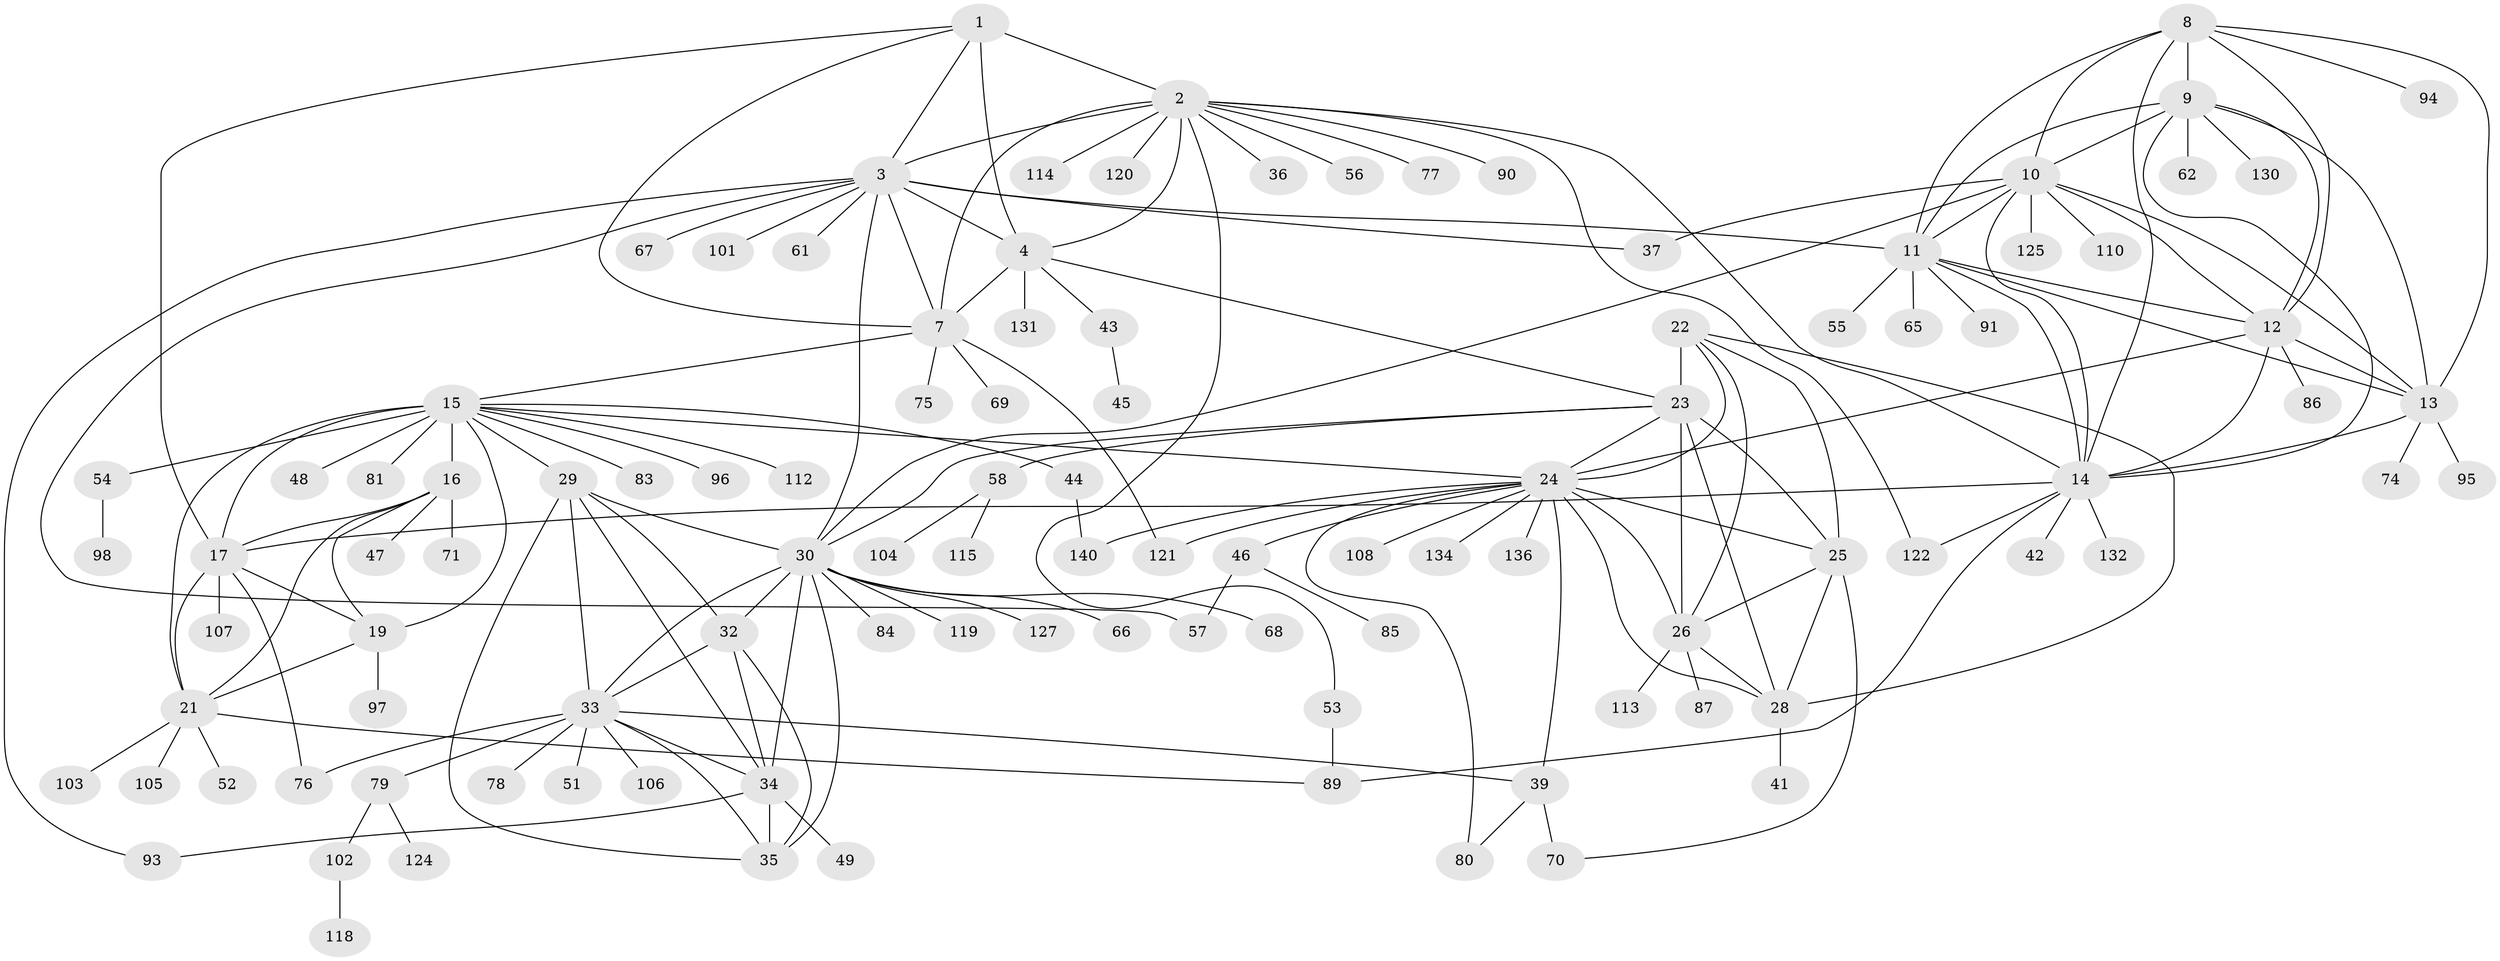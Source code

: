 // Generated by graph-tools (version 1.1) at 2025/52/02/27/25 19:52:20]
// undirected, 107 vertices, 173 edges
graph export_dot {
graph [start="1"]
  node [color=gray90,style=filled];
  1 [super="+99"];
  2 [super="+5"];
  3 [super="+88"];
  4 [super="+6"];
  7 [super="+129"];
  8 [super="+64"];
  9 [super="+38"];
  10 [super="+82"];
  11 [super="+63"];
  12 [super="+73"];
  13 [super="+60"];
  14 [super="+133"];
  15 [super="+20"];
  16 [super="+18"];
  17 [super="+72"];
  19;
  21 [super="+111"];
  22 [super="+50"];
  23 [super="+27"];
  24 [super="+117"];
  25;
  26;
  28 [super="+92"];
  29;
  30 [super="+31"];
  32;
  33 [super="+59"];
  34 [super="+128"];
  35 [super="+123"];
  36;
  37;
  39 [super="+40"];
  41;
  42;
  43;
  44 [super="+135"];
  45;
  46 [super="+100"];
  47;
  48;
  49;
  51;
  52;
  53;
  54;
  55;
  56;
  57;
  58 [super="+126"];
  61;
  62;
  65;
  66;
  67;
  68;
  69 [super="+116"];
  70;
  71 [super="+138"];
  74;
  75;
  76;
  77;
  78;
  79;
  80;
  81;
  83;
  84;
  85;
  86;
  87;
  89 [super="+137"];
  90;
  91;
  93;
  94;
  95;
  96;
  97;
  98;
  101;
  102 [super="+109"];
  103;
  104;
  105;
  106;
  107;
  108;
  110;
  112;
  113;
  114;
  115;
  118;
  119 [super="+139"];
  120;
  121;
  122;
  124;
  125;
  127;
  130;
  131;
  132;
  134;
  136;
  140;
  1 -- 2 [weight=2];
  1 -- 3;
  1 -- 4 [weight=2];
  1 -- 7;
  1 -- 17;
  2 -- 3 [weight=2];
  2 -- 4 [weight=4];
  2 -- 7 [weight=2];
  2 -- 53;
  2 -- 90;
  2 -- 36;
  2 -- 77;
  2 -- 114;
  2 -- 56;
  2 -- 122;
  2 -- 120;
  2 -- 14;
  3 -- 4 [weight=2];
  3 -- 7;
  3 -- 11;
  3 -- 37;
  3 -- 57;
  3 -- 61;
  3 -- 67;
  3 -- 93;
  3 -- 101;
  3 -- 30;
  4 -- 7 [weight=2];
  4 -- 23;
  4 -- 43;
  4 -- 131;
  7 -- 69;
  7 -- 75;
  7 -- 121;
  7 -- 15;
  8 -- 9;
  8 -- 10;
  8 -- 11;
  8 -- 12;
  8 -- 13;
  8 -- 14;
  8 -- 94;
  9 -- 10;
  9 -- 11;
  9 -- 12;
  9 -- 13;
  9 -- 14;
  9 -- 62;
  9 -- 130;
  10 -- 11;
  10 -- 12;
  10 -- 13;
  10 -- 14;
  10 -- 30;
  10 -- 37;
  10 -- 110;
  10 -- 125;
  11 -- 12;
  11 -- 13;
  11 -- 14;
  11 -- 55;
  11 -- 65;
  11 -- 91;
  12 -- 13;
  12 -- 14;
  12 -- 24;
  12 -- 86;
  13 -- 14;
  13 -- 95;
  13 -- 74;
  14 -- 17;
  14 -- 42;
  14 -- 89;
  14 -- 122;
  14 -- 132;
  15 -- 16 [weight=4];
  15 -- 17 [weight=2];
  15 -- 19 [weight=2];
  15 -- 21 [weight=2];
  15 -- 24;
  15 -- 44;
  15 -- 54;
  15 -- 81;
  15 -- 96;
  15 -- 48;
  15 -- 112;
  15 -- 83;
  15 -- 29;
  16 -- 17 [weight=2];
  16 -- 19 [weight=2];
  16 -- 21 [weight=2];
  16 -- 47;
  16 -- 71;
  17 -- 19;
  17 -- 21;
  17 -- 107;
  17 -- 76;
  19 -- 21;
  19 -- 97;
  21 -- 52;
  21 -- 89;
  21 -- 103;
  21 -- 105;
  22 -- 23 [weight=2];
  22 -- 24;
  22 -- 25;
  22 -- 26;
  22 -- 28;
  23 -- 24 [weight=2];
  23 -- 25 [weight=2];
  23 -- 26 [weight=2];
  23 -- 28 [weight=2];
  23 -- 58;
  23 -- 30;
  24 -- 25;
  24 -- 26;
  24 -- 28;
  24 -- 46;
  24 -- 80;
  24 -- 108;
  24 -- 121;
  24 -- 134;
  24 -- 136;
  24 -- 140;
  24 -- 39;
  25 -- 26;
  25 -- 28;
  25 -- 70;
  26 -- 28;
  26 -- 87;
  26 -- 113;
  28 -- 41;
  29 -- 30 [weight=2];
  29 -- 32;
  29 -- 33;
  29 -- 34;
  29 -- 35;
  30 -- 32 [weight=2];
  30 -- 33 [weight=2];
  30 -- 34 [weight=2];
  30 -- 35 [weight=2];
  30 -- 66;
  30 -- 84;
  30 -- 68;
  30 -- 119;
  30 -- 127;
  32 -- 33;
  32 -- 34;
  32 -- 35;
  33 -- 34;
  33 -- 35;
  33 -- 39;
  33 -- 51;
  33 -- 76;
  33 -- 78;
  33 -- 79;
  33 -- 106;
  34 -- 35;
  34 -- 49;
  34 -- 93;
  39 -- 80;
  39 -- 70;
  43 -- 45;
  44 -- 140;
  46 -- 57;
  46 -- 85;
  53 -- 89;
  54 -- 98;
  58 -- 104;
  58 -- 115;
  79 -- 102;
  79 -- 124;
  102 -- 118;
}
